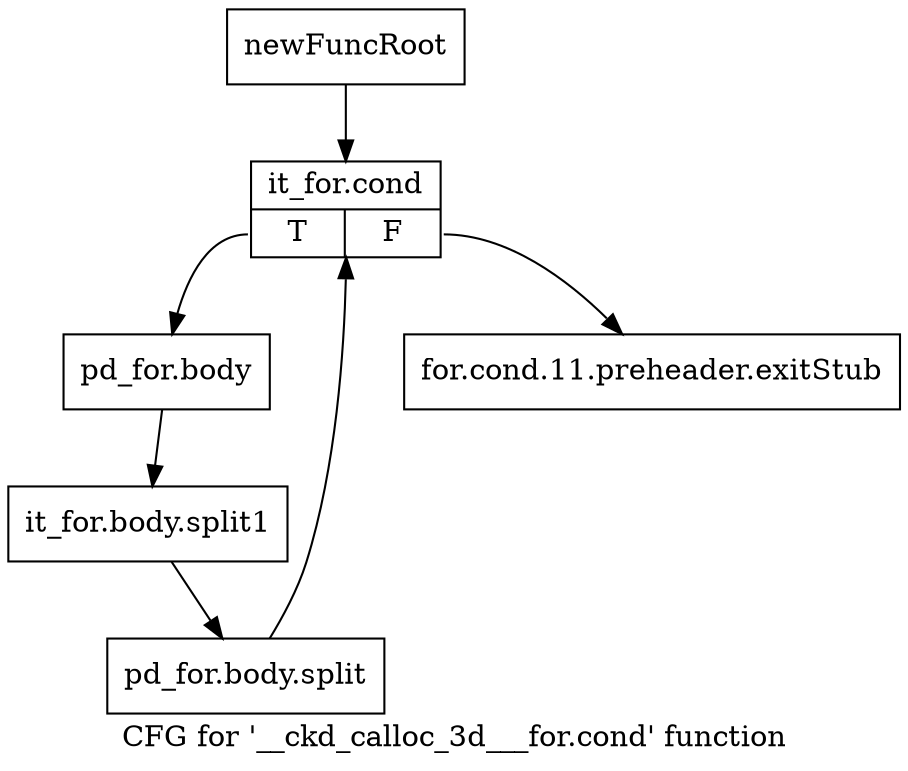 digraph "CFG for '__ckd_calloc_3d___for.cond' function" {
	label="CFG for '__ckd_calloc_3d___for.cond' function";

	Node0x1138020 [shape=record,label="{newFuncRoot}"];
	Node0x1138020 -> Node0x11380c0;
	Node0x1138070 [shape=record,label="{for.cond.11.preheader.exitStub}"];
	Node0x11380c0 [shape=record,label="{it_for.cond|{<s0>T|<s1>F}}"];
	Node0x11380c0:s0 -> Node0x1138580;
	Node0x11380c0:s1 -> Node0x1138070;
	Node0x1138580 [shape=record,label="{pd_for.body}"];
	Node0x1138580 -> Node0x14ae7e0;
	Node0x14ae7e0 [shape=record,label="{it_for.body.split1}"];
	Node0x14ae7e0 -> Node0x157aac0;
	Node0x157aac0 [shape=record,label="{pd_for.body.split}"];
	Node0x157aac0 -> Node0x11380c0;
}

